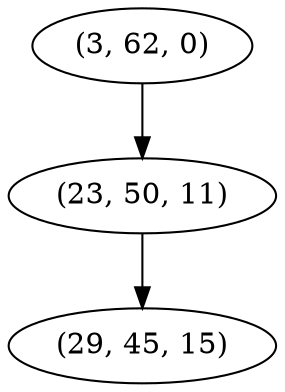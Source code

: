digraph tree {
    "(3, 62, 0)";
    "(23, 50, 11)";
    "(29, 45, 15)";
    "(3, 62, 0)" -> "(23, 50, 11)";
    "(23, 50, 11)" -> "(29, 45, 15)";
}
